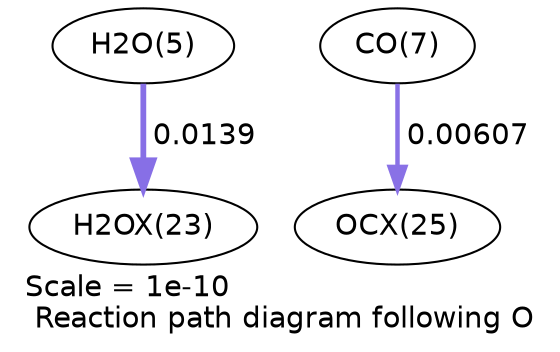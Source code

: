 digraph reaction_paths {
center=1;
s7 -> s57[fontname="Helvetica", penwidth=2.77, arrowsize=1.39, color="0.7, 0.514, 0.9"
, label=" 0.0139"];
s9 -> s59[fontname="Helvetica", penwidth=2.15, arrowsize=1.07, color="0.7, 0.506, 0.9"
, label=" 0.00607"];
s7 [ fontname="Helvetica", label="H2O(5)"];
s9 [ fontname="Helvetica", label="CO(7)"];
s57 [ fontname="Helvetica", label="H2OX(23)"];
s59 [ fontname="Helvetica", label="OCX(25)"];
 label = "Scale = 1e-10\l Reaction path diagram following O";
 fontname = "Helvetica";
}
